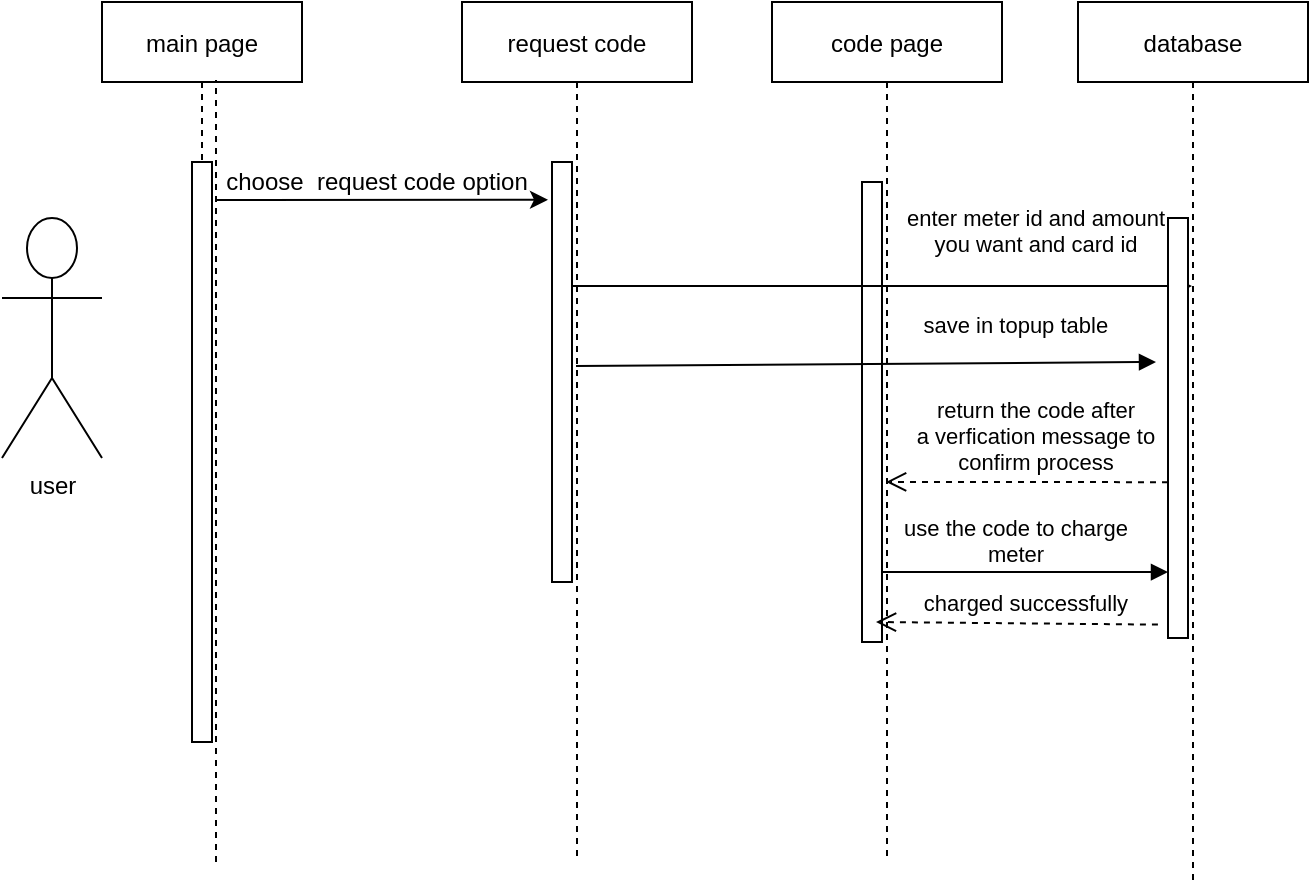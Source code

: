 <mxfile version="14.2.9" type="github">
  <diagram id="3mtipOZuR2I4YL5fdZTJ" name="Page-1">
    <mxGraphModel dx="868" dy="393" grid="1" gridSize="10" guides="1" tooltips="1" connect="1" arrows="1" fold="1" page="1" pageScale="1" pageWidth="850" pageHeight="1100" math="0" shadow="0">
      <root>
        <mxCell id="0" />
        <mxCell id="1" parent="0" />
        <mxCell id="u_JP4p4i18UY5HWvqSIO-41" value="main page" style="shape=umlLifeline;perimeter=lifelinePerimeter;container=1;collapsible=0;recursiveResize=0;rounded=0;shadow=0;strokeWidth=1;" vertex="1" parent="1">
          <mxGeometry x="73" y="540" width="100" height="370" as="geometry" />
        </mxCell>
        <mxCell id="u_JP4p4i18UY5HWvqSIO-42" value="" style="points=[];perimeter=orthogonalPerimeter;rounded=0;shadow=0;strokeWidth=1;" vertex="1" parent="u_JP4p4i18UY5HWvqSIO-41">
          <mxGeometry x="45" y="80" width="10" height="290" as="geometry" />
        </mxCell>
        <mxCell id="u_JP4p4i18UY5HWvqSIO-43" value="request code" style="shape=umlLifeline;perimeter=lifelinePerimeter;container=1;collapsible=0;recursiveResize=0;rounded=0;shadow=0;strokeWidth=1;" vertex="1" parent="1">
          <mxGeometry x="253" y="540" width="115" height="430" as="geometry" />
        </mxCell>
        <mxCell id="u_JP4p4i18UY5HWvqSIO-44" value="" style="points=[];perimeter=orthogonalPerimeter;rounded=0;shadow=0;strokeWidth=1;" vertex="1" parent="u_JP4p4i18UY5HWvqSIO-43">
          <mxGeometry x="45" y="80" width="10" height="210" as="geometry" />
        </mxCell>
        <mxCell id="u_JP4p4i18UY5HWvqSIO-45" value="user" style="shape=umlActor;verticalLabelPosition=bottom;labelBackgroundColor=#ffffff;verticalAlign=top;html=1;outlineConnect=0;" vertex="1" parent="1">
          <mxGeometry x="23" y="648" width="50" height="120" as="geometry" />
        </mxCell>
        <mxCell id="u_JP4p4i18UY5HWvqSIO-46" value="code page" style="shape=umlLifeline;perimeter=lifelinePerimeter;container=1;collapsible=0;recursiveResize=0;rounded=0;shadow=0;strokeWidth=1;" vertex="1" parent="1">
          <mxGeometry x="408" y="540" width="115" height="430" as="geometry" />
        </mxCell>
        <mxCell id="u_JP4p4i18UY5HWvqSIO-47" value="" style="points=[];perimeter=orthogonalPerimeter;rounded=0;shadow=0;strokeWidth=1;" vertex="1" parent="u_JP4p4i18UY5HWvqSIO-46">
          <mxGeometry x="45" y="90" width="10" height="230" as="geometry" />
        </mxCell>
        <mxCell id="u_JP4p4i18UY5HWvqSIO-48" value="enter meter id and amount&#xa;you want and card id" style="verticalAlign=bottom;endArrow=block;shadow=0;strokeWidth=1;" edge="1" parent="1" target="u_JP4p4i18UY5HWvqSIO-51">
          <mxGeometry x="0.497" y="12" relative="1" as="geometry">
            <mxPoint x="308" y="682" as="sourcePoint" />
            <mxPoint x="454" y="680" as="targetPoint" />
            <mxPoint as="offset" />
          </mxGeometry>
        </mxCell>
        <mxCell id="u_JP4p4i18UY5HWvqSIO-49" value="return the code after &#xa;a verfication message to &#xa;confirm process" style="verticalAlign=bottom;endArrow=open;dashed=1;endSize=8;shadow=0;strokeWidth=1;entryX=0.496;entryY=0.558;entryDx=0;entryDy=0;entryPerimeter=0;exitX=0;exitY=0.629;exitDx=0;exitDy=0;exitPerimeter=0;" edge="1" parent="1" source="u_JP4p4i18UY5HWvqSIO-52" target="u_JP4p4i18UY5HWvqSIO-46">
          <mxGeometry x="-0.064" y="-1" relative="1" as="geometry">
            <mxPoint x="310.5" y="760" as="targetPoint" />
            <mxPoint x="470" y="760" as="sourcePoint" />
            <mxPoint as="offset" />
          </mxGeometry>
        </mxCell>
        <mxCell id="u_JP4p4i18UY5HWvqSIO-50" value="use the code to charge&#xa;meter" style="verticalAlign=bottom;endArrow=block;shadow=0;strokeWidth=1;entryX=0;entryY=0.843;entryDx=0;entryDy=0;entryPerimeter=0;" edge="1" parent="1" target="u_JP4p4i18UY5HWvqSIO-52">
          <mxGeometry x="-0.063" relative="1" as="geometry">
            <mxPoint x="463" y="825" as="sourcePoint" />
            <mxPoint x="458" y="869" as="targetPoint" />
            <mxPoint as="offset" />
          </mxGeometry>
        </mxCell>
        <mxCell id="u_JP4p4i18UY5HWvqSIO-51" value="database" style="shape=umlLifeline;perimeter=lifelinePerimeter;container=1;collapsible=0;recursiveResize=0;rounded=0;shadow=0;strokeWidth=1;" vertex="1" parent="1">
          <mxGeometry x="561" y="540" width="115" height="440" as="geometry" />
        </mxCell>
        <mxCell id="u_JP4p4i18UY5HWvqSIO-52" value="" style="points=[];perimeter=orthogonalPerimeter;rounded=0;shadow=0;strokeWidth=1;" vertex="1" parent="u_JP4p4i18UY5HWvqSIO-51">
          <mxGeometry x="45" y="108" width="10" height="210" as="geometry" />
        </mxCell>
        <mxCell id="u_JP4p4i18UY5HWvqSIO-53" value="" style="endArrow=none;dashed=1;html=1;" edge="1" parent="1">
          <mxGeometry width="50" height="50" relative="1" as="geometry">
            <mxPoint x="130" y="970" as="sourcePoint" />
            <mxPoint x="130" y="579" as="targetPoint" />
          </mxGeometry>
        </mxCell>
        <mxCell id="u_JP4p4i18UY5HWvqSIO-54" value="" style="endArrow=classic;html=1;entryX=-0.2;entryY=0.09;entryDx=0;entryDy=0;entryPerimeter=0;" edge="1" parent="1" target="u_JP4p4i18UY5HWvqSIO-44">
          <mxGeometry width="50" height="50" relative="1" as="geometry">
            <mxPoint x="130" y="639" as="sourcePoint" />
            <mxPoint x="180" y="650" as="targetPoint" />
          </mxGeometry>
        </mxCell>
        <mxCell id="u_JP4p4i18UY5HWvqSIO-55" value="choose&amp;nbsp; request code option" style="text;html=1;align=center;verticalAlign=middle;resizable=0;points=[];autosize=1;" vertex="1" parent="1">
          <mxGeometry x="125" y="620" width="170" height="20" as="geometry" />
        </mxCell>
        <mxCell id="u_JP4p4i18UY5HWvqSIO-56" value="save in topup table" style="verticalAlign=bottom;endArrow=block;shadow=0;strokeWidth=1;" edge="1" parent="1">
          <mxGeometry x="0.518" y="10" relative="1" as="geometry">
            <mxPoint x="310" y="722" as="sourcePoint" />
            <mxPoint x="600" y="720" as="targetPoint" />
            <mxPoint as="offset" />
          </mxGeometry>
        </mxCell>
        <mxCell id="u_JP4p4i18UY5HWvqSIO-57" value="charged successfully" style="verticalAlign=bottom;endArrow=open;dashed=1;endSize=8;shadow=0;strokeWidth=1;entryX=0.496;entryY=0.448;entryDx=0;entryDy=0;entryPerimeter=0;exitX=0;exitY=0.629;exitDx=0;exitDy=0;exitPerimeter=0;" edge="1" parent="1">
          <mxGeometry x="-0.064" y="-1" relative="1" as="geometry">
            <mxPoint x="460" y="850.004" as="targetPoint" />
            <mxPoint x="600.96" y="851.31" as="sourcePoint" />
            <mxPoint as="offset" />
          </mxGeometry>
        </mxCell>
      </root>
    </mxGraphModel>
  </diagram>
</mxfile>
